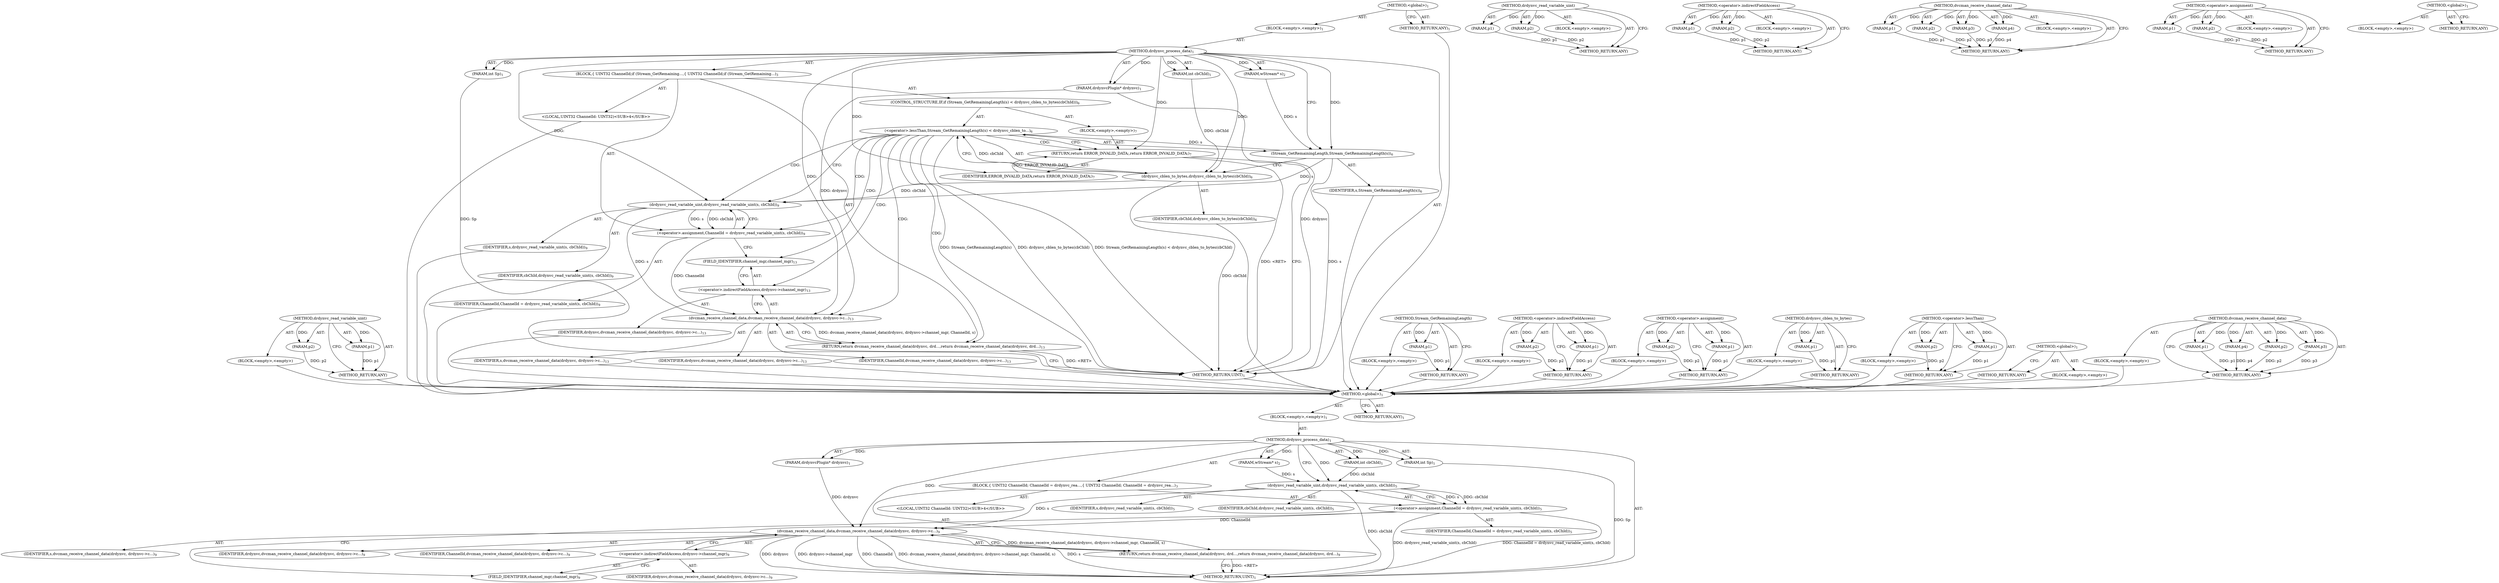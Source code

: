 digraph "dvcman_receive_channel_data" {
vulnerable_6 [label=<(METHOD,&lt;global&gt;)<SUB>1</SUB>>];
vulnerable_7 [label=<(BLOCK,&lt;empty&gt;,&lt;empty&gt;)<SUB>1</SUB>>];
vulnerable_8 [label=<(METHOD,drdynvc_process_data)<SUB>1</SUB>>];
vulnerable_9 [label=<(PARAM,drdynvcPlugin* drdynvc)<SUB>1</SUB>>];
vulnerable_10 [label=<(PARAM,int Sp)<SUB>1</SUB>>];
vulnerable_11 [label=<(PARAM,int cbChId)<SUB>1</SUB>>];
vulnerable_12 [label=<(PARAM,wStream* s)<SUB>2</SUB>>];
vulnerable_13 [label=<(BLOCK,{
 	UINT32 ChannelId;
 	ChannelId = drdynvc_rea...,{
 	UINT32 ChannelId;
 	ChannelId = drdynvc_rea...)<SUB>3</SUB>>];
vulnerable_14 [label="<(LOCAL,UINT32 ChannelId: UINT32)<SUB>4</SUB>>"];
vulnerable_15 [label=<(&lt;operator&gt;.assignment,ChannelId = drdynvc_read_variable_uint(s, cbChId))<SUB>5</SUB>>];
vulnerable_16 [label=<(IDENTIFIER,ChannelId,ChannelId = drdynvc_read_variable_uint(s, cbChId))<SUB>5</SUB>>];
vulnerable_17 [label=<(drdynvc_read_variable_uint,drdynvc_read_variable_uint(s, cbChId))<SUB>5</SUB>>];
vulnerable_18 [label=<(IDENTIFIER,s,drdynvc_read_variable_uint(s, cbChId))<SUB>5</SUB>>];
vulnerable_19 [label=<(IDENTIFIER,cbChId,drdynvc_read_variable_uint(s, cbChId))<SUB>5</SUB>>];
vulnerable_20 [label=<(RETURN,return dvcman_receive_channel_data(drdynvc, drd...,return dvcman_receive_channel_data(drdynvc, drd...)<SUB>9</SUB>>];
vulnerable_21 [label=<(dvcman_receive_channel_data,dvcman_receive_channel_data(drdynvc, drdynvc-&gt;c...)<SUB>9</SUB>>];
vulnerable_22 [label=<(IDENTIFIER,drdynvc,dvcman_receive_channel_data(drdynvc, drdynvc-&gt;c...)<SUB>9</SUB>>];
vulnerable_23 [label=<(&lt;operator&gt;.indirectFieldAccess,drdynvc-&gt;channel_mgr)<SUB>9</SUB>>];
vulnerable_24 [label=<(IDENTIFIER,drdynvc,dvcman_receive_channel_data(drdynvc, drdynvc-&gt;c...)<SUB>9</SUB>>];
vulnerable_25 [label=<(FIELD_IDENTIFIER,channel_mgr,channel_mgr)<SUB>9</SUB>>];
vulnerable_26 [label=<(IDENTIFIER,ChannelId,dvcman_receive_channel_data(drdynvc, drdynvc-&gt;c...)<SUB>9</SUB>>];
vulnerable_27 [label=<(IDENTIFIER,s,dvcman_receive_channel_data(drdynvc, drdynvc-&gt;c...)<SUB>9</SUB>>];
vulnerable_28 [label=<(METHOD_RETURN,UINT)<SUB>1</SUB>>];
vulnerable_30 [label=<(METHOD_RETURN,ANY)<SUB>1</SUB>>];
vulnerable_58 [label=<(METHOD,drdynvc_read_variable_uint)>];
vulnerable_59 [label=<(PARAM,p1)>];
vulnerable_60 [label=<(PARAM,p2)>];
vulnerable_61 [label=<(BLOCK,&lt;empty&gt;,&lt;empty&gt;)>];
vulnerable_62 [label=<(METHOD_RETURN,ANY)>];
vulnerable_70 [label=<(METHOD,&lt;operator&gt;.indirectFieldAccess)>];
vulnerable_71 [label=<(PARAM,p1)>];
vulnerable_72 [label=<(PARAM,p2)>];
vulnerable_73 [label=<(BLOCK,&lt;empty&gt;,&lt;empty&gt;)>];
vulnerable_74 [label=<(METHOD_RETURN,ANY)>];
vulnerable_63 [label=<(METHOD,dvcman_receive_channel_data)>];
vulnerable_64 [label=<(PARAM,p1)>];
vulnerable_65 [label=<(PARAM,p2)>];
vulnerable_66 [label=<(PARAM,p3)>];
vulnerable_67 [label=<(PARAM,p4)>];
vulnerable_68 [label=<(BLOCK,&lt;empty&gt;,&lt;empty&gt;)>];
vulnerable_69 [label=<(METHOD_RETURN,ANY)>];
vulnerable_53 [label=<(METHOD,&lt;operator&gt;.assignment)>];
vulnerable_54 [label=<(PARAM,p1)>];
vulnerable_55 [label=<(PARAM,p2)>];
vulnerable_56 [label=<(BLOCK,&lt;empty&gt;,&lt;empty&gt;)>];
vulnerable_57 [label=<(METHOD_RETURN,ANY)>];
vulnerable_47 [label=<(METHOD,&lt;global&gt;)<SUB>1</SUB>>];
vulnerable_48 [label=<(BLOCK,&lt;empty&gt;,&lt;empty&gt;)>];
vulnerable_49 [label=<(METHOD_RETURN,ANY)>];
fixed_80 [label=<(METHOD,drdynvc_read_variable_uint)>];
fixed_81 [label=<(PARAM,p1)>];
fixed_82 [label=<(PARAM,p2)>];
fixed_83 [label=<(BLOCK,&lt;empty&gt;,&lt;empty&gt;)>];
fixed_84 [label=<(METHOD_RETURN,ANY)>];
fixed_6 [label=<(METHOD,&lt;global&gt;)<SUB>1</SUB>>];
fixed_7 [label=<(BLOCK,&lt;empty&gt;,&lt;empty&gt;)<SUB>1</SUB>>];
fixed_8 [label=<(METHOD,drdynvc_process_data)<SUB>1</SUB>>];
fixed_9 [label=<(PARAM,drdynvcPlugin* drdynvc)<SUB>1</SUB>>];
fixed_10 [label=<(PARAM,int Sp)<SUB>1</SUB>>];
fixed_11 [label=<(PARAM,int cbChId)<SUB>1</SUB>>];
fixed_12 [label=<(PARAM,wStream* s)<SUB>2</SUB>>];
fixed_13 [label=<(BLOCK,{
 	UINT32 ChannelId;

	if (Stream_GetRemaining...,{
 	UINT32 ChannelId;

	if (Stream_GetRemaining...)<SUB>3</SUB>>];
fixed_14 [label="<(LOCAL,UINT32 ChannelId: UINT32)<SUB>4</SUB>>"];
fixed_15 [label=<(CONTROL_STRUCTURE,IF,if (Stream_GetRemainingLength(s) &lt; drdynvc_cblen_to_bytes(cbChId)))<SUB>6</SUB>>];
fixed_16 [label=<(&lt;operator&gt;.lessThan,Stream_GetRemainingLength(s) &lt; drdynvc_cblen_to...)<SUB>6</SUB>>];
fixed_17 [label=<(Stream_GetRemainingLength,Stream_GetRemainingLength(s))<SUB>6</SUB>>];
fixed_18 [label=<(IDENTIFIER,s,Stream_GetRemainingLength(s))<SUB>6</SUB>>];
fixed_19 [label=<(drdynvc_cblen_to_bytes,drdynvc_cblen_to_bytes(cbChId))<SUB>6</SUB>>];
fixed_20 [label=<(IDENTIFIER,cbChId,drdynvc_cblen_to_bytes(cbChId))<SUB>6</SUB>>];
fixed_21 [label=<(BLOCK,&lt;empty&gt;,&lt;empty&gt;)<SUB>7</SUB>>];
fixed_22 [label=<(RETURN,return ERROR_INVALID_DATA;,return ERROR_INVALID_DATA;)<SUB>7</SUB>>];
fixed_23 [label=<(IDENTIFIER,ERROR_INVALID_DATA,return ERROR_INVALID_DATA;)<SUB>7</SUB>>];
fixed_24 [label=<(&lt;operator&gt;.assignment,ChannelId = drdynvc_read_variable_uint(s, cbChId))<SUB>9</SUB>>];
fixed_25 [label=<(IDENTIFIER,ChannelId,ChannelId = drdynvc_read_variable_uint(s, cbChId))<SUB>9</SUB>>];
fixed_26 [label=<(drdynvc_read_variable_uint,drdynvc_read_variable_uint(s, cbChId))<SUB>9</SUB>>];
fixed_27 [label=<(IDENTIFIER,s,drdynvc_read_variable_uint(s, cbChId))<SUB>9</SUB>>];
fixed_28 [label=<(IDENTIFIER,cbChId,drdynvc_read_variable_uint(s, cbChId))<SUB>9</SUB>>];
fixed_29 [label=<(RETURN,return dvcman_receive_channel_data(drdynvc, drd...,return dvcman_receive_channel_data(drdynvc, drd...)<SUB>13</SUB>>];
fixed_30 [label=<(dvcman_receive_channel_data,dvcman_receive_channel_data(drdynvc, drdynvc-&gt;c...)<SUB>13</SUB>>];
fixed_31 [label=<(IDENTIFIER,drdynvc,dvcman_receive_channel_data(drdynvc, drdynvc-&gt;c...)<SUB>13</SUB>>];
fixed_32 [label=<(&lt;operator&gt;.indirectFieldAccess,drdynvc-&gt;channel_mgr)<SUB>13</SUB>>];
fixed_33 [label=<(IDENTIFIER,drdynvc,dvcman_receive_channel_data(drdynvc, drdynvc-&gt;c...)<SUB>13</SUB>>];
fixed_34 [label=<(FIELD_IDENTIFIER,channel_mgr,channel_mgr)<SUB>13</SUB>>];
fixed_35 [label=<(IDENTIFIER,ChannelId,dvcman_receive_channel_data(drdynvc, drdynvc-&gt;c...)<SUB>13</SUB>>];
fixed_36 [label=<(IDENTIFIER,s,dvcman_receive_channel_data(drdynvc, drdynvc-&gt;c...)<SUB>13</SUB>>];
fixed_37 [label=<(METHOD_RETURN,UINT)<SUB>1</SUB>>];
fixed_39 [label=<(METHOD_RETURN,ANY)<SUB>1</SUB>>];
fixed_67 [label=<(METHOD,Stream_GetRemainingLength)>];
fixed_68 [label=<(PARAM,p1)>];
fixed_69 [label=<(BLOCK,&lt;empty&gt;,&lt;empty&gt;)>];
fixed_70 [label=<(METHOD_RETURN,ANY)>];
fixed_92 [label=<(METHOD,&lt;operator&gt;.indirectFieldAccess)>];
fixed_93 [label=<(PARAM,p1)>];
fixed_94 [label=<(PARAM,p2)>];
fixed_95 [label=<(BLOCK,&lt;empty&gt;,&lt;empty&gt;)>];
fixed_96 [label=<(METHOD_RETURN,ANY)>];
fixed_75 [label=<(METHOD,&lt;operator&gt;.assignment)>];
fixed_76 [label=<(PARAM,p1)>];
fixed_77 [label=<(PARAM,p2)>];
fixed_78 [label=<(BLOCK,&lt;empty&gt;,&lt;empty&gt;)>];
fixed_79 [label=<(METHOD_RETURN,ANY)>];
fixed_71 [label=<(METHOD,drdynvc_cblen_to_bytes)>];
fixed_72 [label=<(PARAM,p1)>];
fixed_73 [label=<(BLOCK,&lt;empty&gt;,&lt;empty&gt;)>];
fixed_74 [label=<(METHOD_RETURN,ANY)>];
fixed_62 [label=<(METHOD,&lt;operator&gt;.lessThan)>];
fixed_63 [label=<(PARAM,p1)>];
fixed_64 [label=<(PARAM,p2)>];
fixed_65 [label=<(BLOCK,&lt;empty&gt;,&lt;empty&gt;)>];
fixed_66 [label=<(METHOD_RETURN,ANY)>];
fixed_56 [label=<(METHOD,&lt;global&gt;)<SUB>1</SUB>>];
fixed_57 [label=<(BLOCK,&lt;empty&gt;,&lt;empty&gt;)>];
fixed_58 [label=<(METHOD_RETURN,ANY)>];
fixed_85 [label=<(METHOD,dvcman_receive_channel_data)>];
fixed_86 [label=<(PARAM,p1)>];
fixed_87 [label=<(PARAM,p2)>];
fixed_88 [label=<(PARAM,p3)>];
fixed_89 [label=<(PARAM,p4)>];
fixed_90 [label=<(BLOCK,&lt;empty&gt;,&lt;empty&gt;)>];
fixed_91 [label=<(METHOD_RETURN,ANY)>];
vulnerable_6 -> vulnerable_7  [key=0, label="AST: "];
vulnerable_6 -> vulnerable_30  [key=0, label="AST: "];
vulnerable_6 -> vulnerable_30  [key=1, label="CFG: "];
vulnerable_7 -> vulnerable_8  [key=0, label="AST: "];
vulnerable_8 -> vulnerable_9  [key=0, label="AST: "];
vulnerable_8 -> vulnerable_9  [key=1, label="DDG: "];
vulnerable_8 -> vulnerable_10  [key=0, label="AST: "];
vulnerable_8 -> vulnerable_10  [key=1, label="DDG: "];
vulnerable_8 -> vulnerable_11  [key=0, label="AST: "];
vulnerable_8 -> vulnerable_11  [key=1, label="DDG: "];
vulnerable_8 -> vulnerable_12  [key=0, label="AST: "];
vulnerable_8 -> vulnerable_12  [key=1, label="DDG: "];
vulnerable_8 -> vulnerable_13  [key=0, label="AST: "];
vulnerable_8 -> vulnerable_28  [key=0, label="AST: "];
vulnerable_8 -> vulnerable_17  [key=0, label="CFG: "];
vulnerable_8 -> vulnerable_17  [key=1, label="DDG: "];
vulnerable_8 -> vulnerable_21  [key=0, label="DDG: "];
vulnerable_9 -> vulnerable_21  [key=0, label="DDG: drdynvc"];
vulnerable_10 -> vulnerable_28  [key=0, label="DDG: Sp"];
vulnerable_11 -> vulnerable_17  [key=0, label="DDG: cbChId"];
vulnerable_12 -> vulnerable_17  [key=0, label="DDG: s"];
vulnerable_13 -> vulnerable_14  [key=0, label="AST: "];
vulnerable_13 -> vulnerable_15  [key=0, label="AST: "];
vulnerable_13 -> vulnerable_20  [key=0, label="AST: "];
vulnerable_15 -> vulnerable_16  [key=0, label="AST: "];
vulnerable_15 -> vulnerable_17  [key=0, label="AST: "];
vulnerable_15 -> vulnerable_25  [key=0, label="CFG: "];
vulnerable_15 -> vulnerable_28  [key=0, label="DDG: drdynvc_read_variable_uint(s, cbChId)"];
vulnerable_15 -> vulnerable_28  [key=1, label="DDG: ChannelId = drdynvc_read_variable_uint(s, cbChId)"];
vulnerable_15 -> vulnerable_21  [key=0, label="DDG: ChannelId"];
vulnerable_17 -> vulnerable_18  [key=0, label="AST: "];
vulnerable_17 -> vulnerable_19  [key=0, label="AST: "];
vulnerable_17 -> vulnerable_15  [key=0, label="CFG: "];
vulnerable_17 -> vulnerable_15  [key=1, label="DDG: s"];
vulnerable_17 -> vulnerable_15  [key=2, label="DDG: cbChId"];
vulnerable_17 -> vulnerable_28  [key=0, label="DDG: cbChId"];
vulnerable_17 -> vulnerable_21  [key=0, label="DDG: s"];
vulnerable_20 -> vulnerable_21  [key=0, label="AST: "];
vulnerable_20 -> vulnerable_28  [key=0, label="CFG: "];
vulnerable_20 -> vulnerable_28  [key=1, label="DDG: &lt;RET&gt;"];
vulnerable_21 -> vulnerable_22  [key=0, label="AST: "];
vulnerable_21 -> vulnerable_23  [key=0, label="AST: "];
vulnerable_21 -> vulnerable_26  [key=0, label="AST: "];
vulnerable_21 -> vulnerable_27  [key=0, label="AST: "];
vulnerable_21 -> vulnerable_20  [key=0, label="CFG: "];
vulnerable_21 -> vulnerable_20  [key=1, label="DDG: dvcman_receive_channel_data(drdynvc, drdynvc-&gt;channel_mgr, ChannelId, s)"];
vulnerable_21 -> vulnerable_28  [key=0, label="DDG: drdynvc"];
vulnerable_21 -> vulnerable_28  [key=1, label="DDG: drdynvc-&gt;channel_mgr"];
vulnerable_21 -> vulnerable_28  [key=2, label="DDG: ChannelId"];
vulnerable_21 -> vulnerable_28  [key=3, label="DDG: s"];
vulnerable_21 -> vulnerable_28  [key=4, label="DDG: dvcman_receive_channel_data(drdynvc, drdynvc-&gt;channel_mgr, ChannelId, s)"];
vulnerable_23 -> vulnerable_24  [key=0, label="AST: "];
vulnerable_23 -> vulnerable_25  [key=0, label="AST: "];
vulnerable_23 -> vulnerable_21  [key=0, label="CFG: "];
vulnerable_25 -> vulnerable_23  [key=0, label="CFG: "];
vulnerable_58 -> vulnerable_59  [key=0, label="AST: "];
vulnerable_58 -> vulnerable_59  [key=1, label="DDG: "];
vulnerable_58 -> vulnerable_61  [key=0, label="AST: "];
vulnerable_58 -> vulnerable_60  [key=0, label="AST: "];
vulnerable_58 -> vulnerable_60  [key=1, label="DDG: "];
vulnerable_58 -> vulnerable_62  [key=0, label="AST: "];
vulnerable_58 -> vulnerable_62  [key=1, label="CFG: "];
vulnerable_59 -> vulnerable_62  [key=0, label="DDG: p1"];
vulnerable_60 -> vulnerable_62  [key=0, label="DDG: p2"];
vulnerable_70 -> vulnerable_71  [key=0, label="AST: "];
vulnerable_70 -> vulnerable_71  [key=1, label="DDG: "];
vulnerable_70 -> vulnerable_73  [key=0, label="AST: "];
vulnerable_70 -> vulnerable_72  [key=0, label="AST: "];
vulnerable_70 -> vulnerable_72  [key=1, label="DDG: "];
vulnerable_70 -> vulnerable_74  [key=0, label="AST: "];
vulnerable_70 -> vulnerable_74  [key=1, label="CFG: "];
vulnerable_71 -> vulnerable_74  [key=0, label="DDG: p1"];
vulnerable_72 -> vulnerable_74  [key=0, label="DDG: p2"];
vulnerable_63 -> vulnerable_64  [key=0, label="AST: "];
vulnerable_63 -> vulnerable_64  [key=1, label="DDG: "];
vulnerable_63 -> vulnerable_68  [key=0, label="AST: "];
vulnerable_63 -> vulnerable_65  [key=0, label="AST: "];
vulnerable_63 -> vulnerable_65  [key=1, label="DDG: "];
vulnerable_63 -> vulnerable_69  [key=0, label="AST: "];
vulnerable_63 -> vulnerable_69  [key=1, label="CFG: "];
vulnerable_63 -> vulnerable_66  [key=0, label="AST: "];
vulnerable_63 -> vulnerable_66  [key=1, label="DDG: "];
vulnerable_63 -> vulnerable_67  [key=0, label="AST: "];
vulnerable_63 -> vulnerable_67  [key=1, label="DDG: "];
vulnerable_64 -> vulnerable_69  [key=0, label="DDG: p1"];
vulnerable_65 -> vulnerable_69  [key=0, label="DDG: p2"];
vulnerable_66 -> vulnerable_69  [key=0, label="DDG: p3"];
vulnerable_67 -> vulnerable_69  [key=0, label="DDG: p4"];
vulnerable_53 -> vulnerable_54  [key=0, label="AST: "];
vulnerable_53 -> vulnerable_54  [key=1, label="DDG: "];
vulnerable_53 -> vulnerable_56  [key=0, label="AST: "];
vulnerable_53 -> vulnerable_55  [key=0, label="AST: "];
vulnerable_53 -> vulnerable_55  [key=1, label="DDG: "];
vulnerable_53 -> vulnerable_57  [key=0, label="AST: "];
vulnerable_53 -> vulnerable_57  [key=1, label="CFG: "];
vulnerable_54 -> vulnerable_57  [key=0, label="DDG: p1"];
vulnerable_55 -> vulnerable_57  [key=0, label="DDG: p2"];
vulnerable_47 -> vulnerable_48  [key=0, label="AST: "];
vulnerable_47 -> vulnerable_49  [key=0, label="AST: "];
vulnerable_47 -> vulnerable_49  [key=1, label="CFG: "];
fixed_80 -> fixed_81  [key=0, label="AST: "];
fixed_80 -> fixed_81  [key=1, label="DDG: "];
fixed_80 -> fixed_83  [key=0, label="AST: "];
fixed_80 -> fixed_82  [key=0, label="AST: "];
fixed_80 -> fixed_82  [key=1, label="DDG: "];
fixed_80 -> fixed_84  [key=0, label="AST: "];
fixed_80 -> fixed_84  [key=1, label="CFG: "];
fixed_81 -> fixed_84  [key=0, label="DDG: p1"];
fixed_82 -> fixed_84  [key=0, label="DDG: p2"];
fixed_83 -> vulnerable_6  [key=0];
fixed_84 -> vulnerable_6  [key=0];
fixed_6 -> fixed_7  [key=0, label="AST: "];
fixed_6 -> fixed_39  [key=0, label="AST: "];
fixed_6 -> fixed_39  [key=1, label="CFG: "];
fixed_7 -> fixed_8  [key=0, label="AST: "];
fixed_8 -> fixed_9  [key=0, label="AST: "];
fixed_8 -> fixed_9  [key=1, label="DDG: "];
fixed_8 -> fixed_10  [key=0, label="AST: "];
fixed_8 -> fixed_10  [key=1, label="DDG: "];
fixed_8 -> fixed_11  [key=0, label="AST: "];
fixed_8 -> fixed_11  [key=1, label="DDG: "];
fixed_8 -> fixed_12  [key=0, label="AST: "];
fixed_8 -> fixed_12  [key=1, label="DDG: "];
fixed_8 -> fixed_13  [key=0, label="AST: "];
fixed_8 -> fixed_37  [key=0, label="AST: "];
fixed_8 -> fixed_17  [key=0, label="CFG: "];
fixed_8 -> fixed_17  [key=1, label="DDG: "];
fixed_8 -> fixed_22  [key=0, label="DDG: "];
fixed_8 -> fixed_26  [key=0, label="DDG: "];
fixed_8 -> fixed_30  [key=0, label="DDG: "];
fixed_8 -> fixed_19  [key=0, label="DDG: "];
fixed_8 -> fixed_23  [key=0, label="DDG: "];
fixed_9 -> fixed_37  [key=0, label="DDG: drdynvc"];
fixed_9 -> fixed_30  [key=0, label="DDG: drdynvc"];
fixed_10 -> fixed_37  [key=0, label="DDG: Sp"];
fixed_11 -> fixed_19  [key=0, label="DDG: cbChId"];
fixed_12 -> fixed_17  [key=0, label="DDG: s"];
fixed_13 -> fixed_14  [key=0, label="AST: "];
fixed_13 -> fixed_15  [key=0, label="AST: "];
fixed_13 -> fixed_24  [key=0, label="AST: "];
fixed_13 -> fixed_29  [key=0, label="AST: "];
fixed_14 -> vulnerable_6  [key=0];
fixed_15 -> fixed_16  [key=0, label="AST: "];
fixed_15 -> fixed_21  [key=0, label="AST: "];
fixed_16 -> fixed_17  [key=0, label="AST: "];
fixed_16 -> fixed_19  [key=0, label="AST: "];
fixed_16 -> fixed_22  [key=0, label="CFG: "];
fixed_16 -> fixed_22  [key=1, label="CDG: "];
fixed_16 -> fixed_26  [key=0, label="CFG: "];
fixed_16 -> fixed_26  [key=1, label="CDG: "];
fixed_16 -> fixed_37  [key=0, label="DDG: Stream_GetRemainingLength(s)"];
fixed_16 -> fixed_37  [key=1, label="DDG: drdynvc_cblen_to_bytes(cbChId)"];
fixed_16 -> fixed_37  [key=2, label="DDG: Stream_GetRemainingLength(s) &lt; drdynvc_cblen_to_bytes(cbChId)"];
fixed_16 -> fixed_24  [key=0, label="CDG: "];
fixed_16 -> fixed_30  [key=0, label="CDG: "];
fixed_16 -> fixed_29  [key=0, label="CDG: "];
fixed_16 -> fixed_34  [key=0, label="CDG: "];
fixed_16 -> fixed_32  [key=0, label="CDG: "];
fixed_17 -> fixed_18  [key=0, label="AST: "];
fixed_17 -> fixed_19  [key=0, label="CFG: "];
fixed_17 -> fixed_37  [key=0, label="DDG: s"];
fixed_17 -> fixed_16  [key=0, label="DDG: s"];
fixed_17 -> fixed_26  [key=0, label="DDG: s"];
fixed_18 -> vulnerable_6  [key=0];
fixed_19 -> fixed_20  [key=0, label="AST: "];
fixed_19 -> fixed_16  [key=0, label="CFG: "];
fixed_19 -> fixed_16  [key=1, label="DDG: cbChId"];
fixed_19 -> fixed_37  [key=0, label="DDG: cbChId"];
fixed_19 -> fixed_26  [key=0, label="DDG: cbChId"];
fixed_20 -> vulnerable_6  [key=0];
fixed_21 -> fixed_22  [key=0, label="AST: "];
fixed_22 -> fixed_23  [key=0, label="AST: "];
fixed_22 -> fixed_37  [key=0, label="CFG: "];
fixed_22 -> fixed_37  [key=1, label="DDG: &lt;RET&gt;"];
fixed_23 -> fixed_22  [key=0, label="DDG: ERROR_INVALID_DATA"];
fixed_24 -> fixed_25  [key=0, label="AST: "];
fixed_24 -> fixed_26  [key=0, label="AST: "];
fixed_24 -> fixed_34  [key=0, label="CFG: "];
fixed_24 -> fixed_30  [key=0, label="DDG: ChannelId"];
fixed_25 -> vulnerable_6  [key=0];
fixed_26 -> fixed_27  [key=0, label="AST: "];
fixed_26 -> fixed_28  [key=0, label="AST: "];
fixed_26 -> fixed_24  [key=0, label="CFG: "];
fixed_26 -> fixed_24  [key=1, label="DDG: s"];
fixed_26 -> fixed_24  [key=2, label="DDG: cbChId"];
fixed_26 -> fixed_30  [key=0, label="DDG: s"];
fixed_27 -> vulnerable_6  [key=0];
fixed_28 -> vulnerable_6  [key=0];
fixed_29 -> fixed_30  [key=0, label="AST: "];
fixed_29 -> fixed_37  [key=0, label="CFG: "];
fixed_29 -> fixed_37  [key=1, label="DDG: &lt;RET&gt;"];
fixed_30 -> fixed_31  [key=0, label="AST: "];
fixed_30 -> fixed_32  [key=0, label="AST: "];
fixed_30 -> fixed_35  [key=0, label="AST: "];
fixed_30 -> fixed_36  [key=0, label="AST: "];
fixed_30 -> fixed_29  [key=0, label="CFG: "];
fixed_30 -> fixed_29  [key=1, label="DDG: dvcman_receive_channel_data(drdynvc, drdynvc-&gt;channel_mgr, ChannelId, s)"];
fixed_31 -> vulnerable_6  [key=0];
fixed_32 -> fixed_33  [key=0, label="AST: "];
fixed_32 -> fixed_34  [key=0, label="AST: "];
fixed_32 -> fixed_30  [key=0, label="CFG: "];
fixed_33 -> vulnerable_6  [key=0];
fixed_34 -> fixed_32  [key=0, label="CFG: "];
fixed_35 -> vulnerable_6  [key=0];
fixed_36 -> vulnerable_6  [key=0];
fixed_37 -> vulnerable_6  [key=0];
fixed_39 -> vulnerable_6  [key=0];
fixed_67 -> fixed_68  [key=0, label="AST: "];
fixed_67 -> fixed_68  [key=1, label="DDG: "];
fixed_67 -> fixed_69  [key=0, label="AST: "];
fixed_67 -> fixed_70  [key=0, label="AST: "];
fixed_67 -> fixed_70  [key=1, label="CFG: "];
fixed_68 -> fixed_70  [key=0, label="DDG: p1"];
fixed_69 -> vulnerable_6  [key=0];
fixed_70 -> vulnerable_6  [key=0];
fixed_92 -> fixed_93  [key=0, label="AST: "];
fixed_92 -> fixed_93  [key=1, label="DDG: "];
fixed_92 -> fixed_95  [key=0, label="AST: "];
fixed_92 -> fixed_94  [key=0, label="AST: "];
fixed_92 -> fixed_94  [key=1, label="DDG: "];
fixed_92 -> fixed_96  [key=0, label="AST: "];
fixed_92 -> fixed_96  [key=1, label="CFG: "];
fixed_93 -> fixed_96  [key=0, label="DDG: p1"];
fixed_94 -> fixed_96  [key=0, label="DDG: p2"];
fixed_95 -> vulnerable_6  [key=0];
fixed_96 -> vulnerable_6  [key=0];
fixed_75 -> fixed_76  [key=0, label="AST: "];
fixed_75 -> fixed_76  [key=1, label="DDG: "];
fixed_75 -> fixed_78  [key=0, label="AST: "];
fixed_75 -> fixed_77  [key=0, label="AST: "];
fixed_75 -> fixed_77  [key=1, label="DDG: "];
fixed_75 -> fixed_79  [key=0, label="AST: "];
fixed_75 -> fixed_79  [key=1, label="CFG: "];
fixed_76 -> fixed_79  [key=0, label="DDG: p1"];
fixed_77 -> fixed_79  [key=0, label="DDG: p2"];
fixed_78 -> vulnerable_6  [key=0];
fixed_79 -> vulnerable_6  [key=0];
fixed_71 -> fixed_72  [key=0, label="AST: "];
fixed_71 -> fixed_72  [key=1, label="DDG: "];
fixed_71 -> fixed_73  [key=0, label="AST: "];
fixed_71 -> fixed_74  [key=0, label="AST: "];
fixed_71 -> fixed_74  [key=1, label="CFG: "];
fixed_72 -> fixed_74  [key=0, label="DDG: p1"];
fixed_73 -> vulnerable_6  [key=0];
fixed_74 -> vulnerable_6  [key=0];
fixed_62 -> fixed_63  [key=0, label="AST: "];
fixed_62 -> fixed_63  [key=1, label="DDG: "];
fixed_62 -> fixed_65  [key=0, label="AST: "];
fixed_62 -> fixed_64  [key=0, label="AST: "];
fixed_62 -> fixed_64  [key=1, label="DDG: "];
fixed_62 -> fixed_66  [key=0, label="AST: "];
fixed_62 -> fixed_66  [key=1, label="CFG: "];
fixed_63 -> fixed_66  [key=0, label="DDG: p1"];
fixed_64 -> fixed_66  [key=0, label="DDG: p2"];
fixed_65 -> vulnerable_6  [key=0];
fixed_66 -> vulnerable_6  [key=0];
fixed_56 -> fixed_57  [key=0, label="AST: "];
fixed_56 -> fixed_58  [key=0, label="AST: "];
fixed_56 -> fixed_58  [key=1, label="CFG: "];
fixed_57 -> vulnerable_6  [key=0];
fixed_58 -> vulnerable_6  [key=0];
fixed_85 -> fixed_86  [key=0, label="AST: "];
fixed_85 -> fixed_86  [key=1, label="DDG: "];
fixed_85 -> fixed_90  [key=0, label="AST: "];
fixed_85 -> fixed_87  [key=0, label="AST: "];
fixed_85 -> fixed_87  [key=1, label="DDG: "];
fixed_85 -> fixed_91  [key=0, label="AST: "];
fixed_85 -> fixed_91  [key=1, label="CFG: "];
fixed_85 -> fixed_88  [key=0, label="AST: "];
fixed_85 -> fixed_88  [key=1, label="DDG: "];
fixed_85 -> fixed_89  [key=0, label="AST: "];
fixed_85 -> fixed_89  [key=1, label="DDG: "];
fixed_86 -> fixed_91  [key=0, label="DDG: p1"];
fixed_87 -> fixed_91  [key=0, label="DDG: p2"];
fixed_88 -> fixed_91  [key=0, label="DDG: p3"];
fixed_89 -> fixed_91  [key=0, label="DDG: p4"];
fixed_90 -> vulnerable_6  [key=0];
fixed_91 -> vulnerable_6  [key=0];
}
